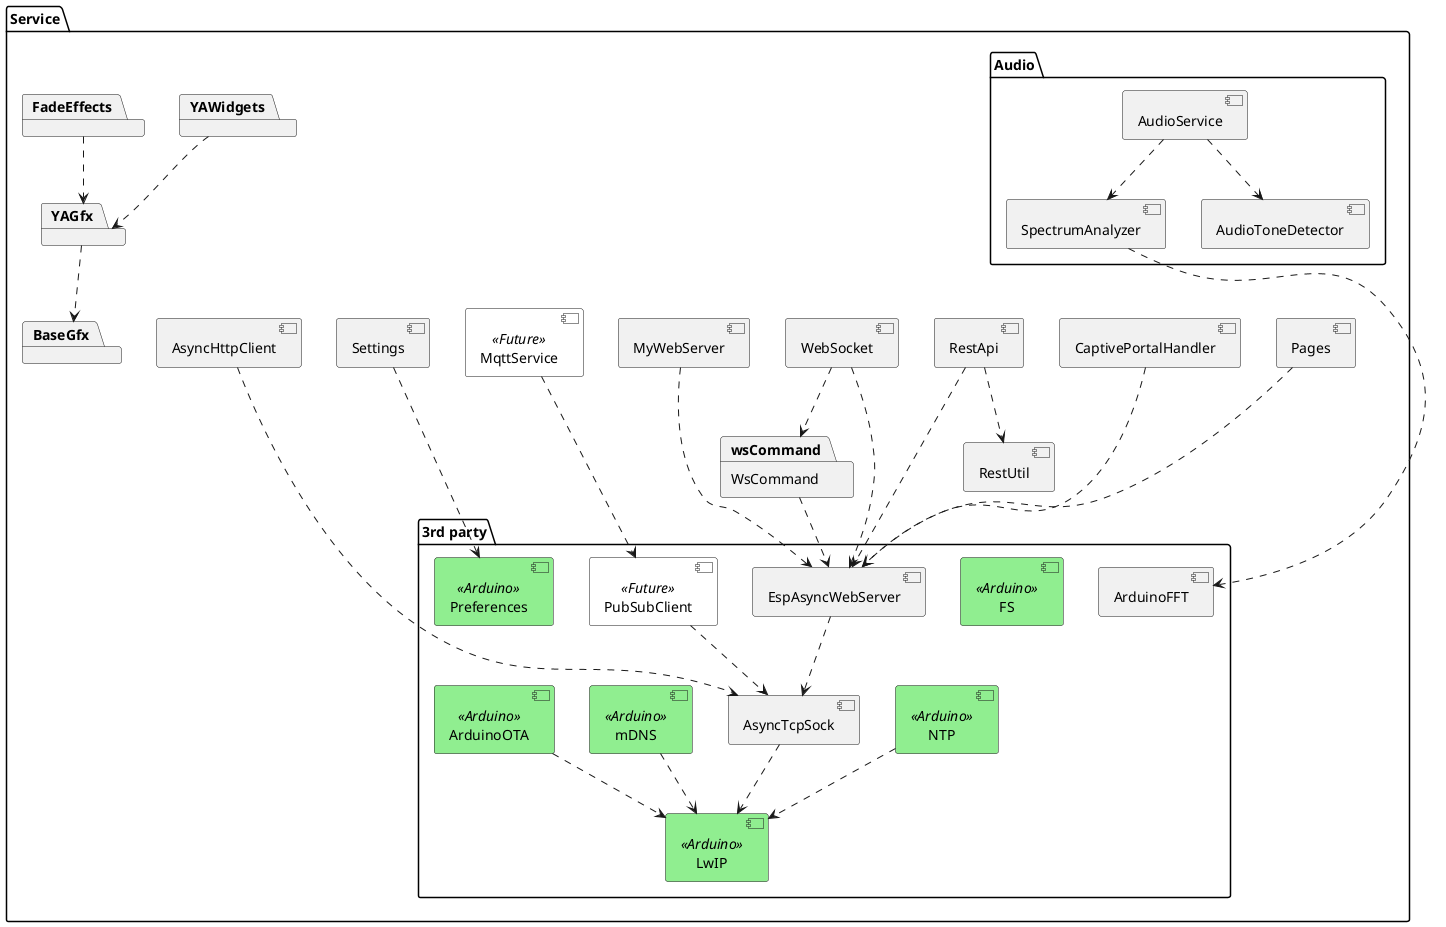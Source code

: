 @startuml

skinparam component {
    BackgroundColor<<Arduino>> Lightgreen
    BackgroundColor<<Future>> White
}

package "Service" as service {
    component "RestApi" as restApi
    component "RestUtil" as restUtil
    component "MqttService" as mqttService <<Future>>
    component "WebSocket" as webSocket
    component "Settings" as settings
    component "MyWebServer" as myWebServer
    component "Pages" as pages
    component "AsyncHttpClient" as asnyHttpClient
    component "CaptivePortalHandler" as captivePortalHandler

    package "Audio" as audio {
        component "SpectrumAnalyzer" as spectrumAnalyzer
        component "AudioToneDetector" as audioToneDetector
        component "AudioService" as audioService

        audioService ..> spectrumAnalyzer
        audioService ..> audioToneDetector
    }

    package FadeEffects    
    package YAWidgets
    package YAGfx
    package BaseGfx

    FadeEffects ..> YAGfx
    YAWidgets ..> YAGfx
    YAGfx ..> BaseGfx

    package "3rd party" as service3rdParty {
        component "PubSubClient" as pubSubClient <<Future>>
        component "FS" as fs <<Arduino>>
        component "Preferences" as preferences <<Arduino>>
        component "NTP" as ntp <<Arduino>>

        component "EspAsyncWebServer" as webServer
        component "AsyncTcpSock" as tcp
        component "mDNS" as dns <<Arduino>>
        component "ArduinoOTA" <<Arduino>> as ota
        component "LwIP" <<Arduino>> as lwip
        component "ArduinoFFT" as fft

        webServer ..> tcp
        pubSubClient ..> tcp
        tcp ..> lwip
        dns ..> lwip
        ota ..> lwip
        ntp ..> lwip
    }

    package "WsCommand" as wsCommand {
    }

    myWebServer ...> webServer
    pages ...> webServer
    asnyHttpClient ....> tcp
    captivePortalHandler ...> webServer

    spectrumAnalyzer ....> fft

    restApi ...> webServer
    mqttService ...> pubSubClient
    webSocket ...> webServer
    settings ...> preferences

    restApi ..> restUtil

    webSocket ..> wsCommand

    wsCommand ..> webServer
}

@enduml

